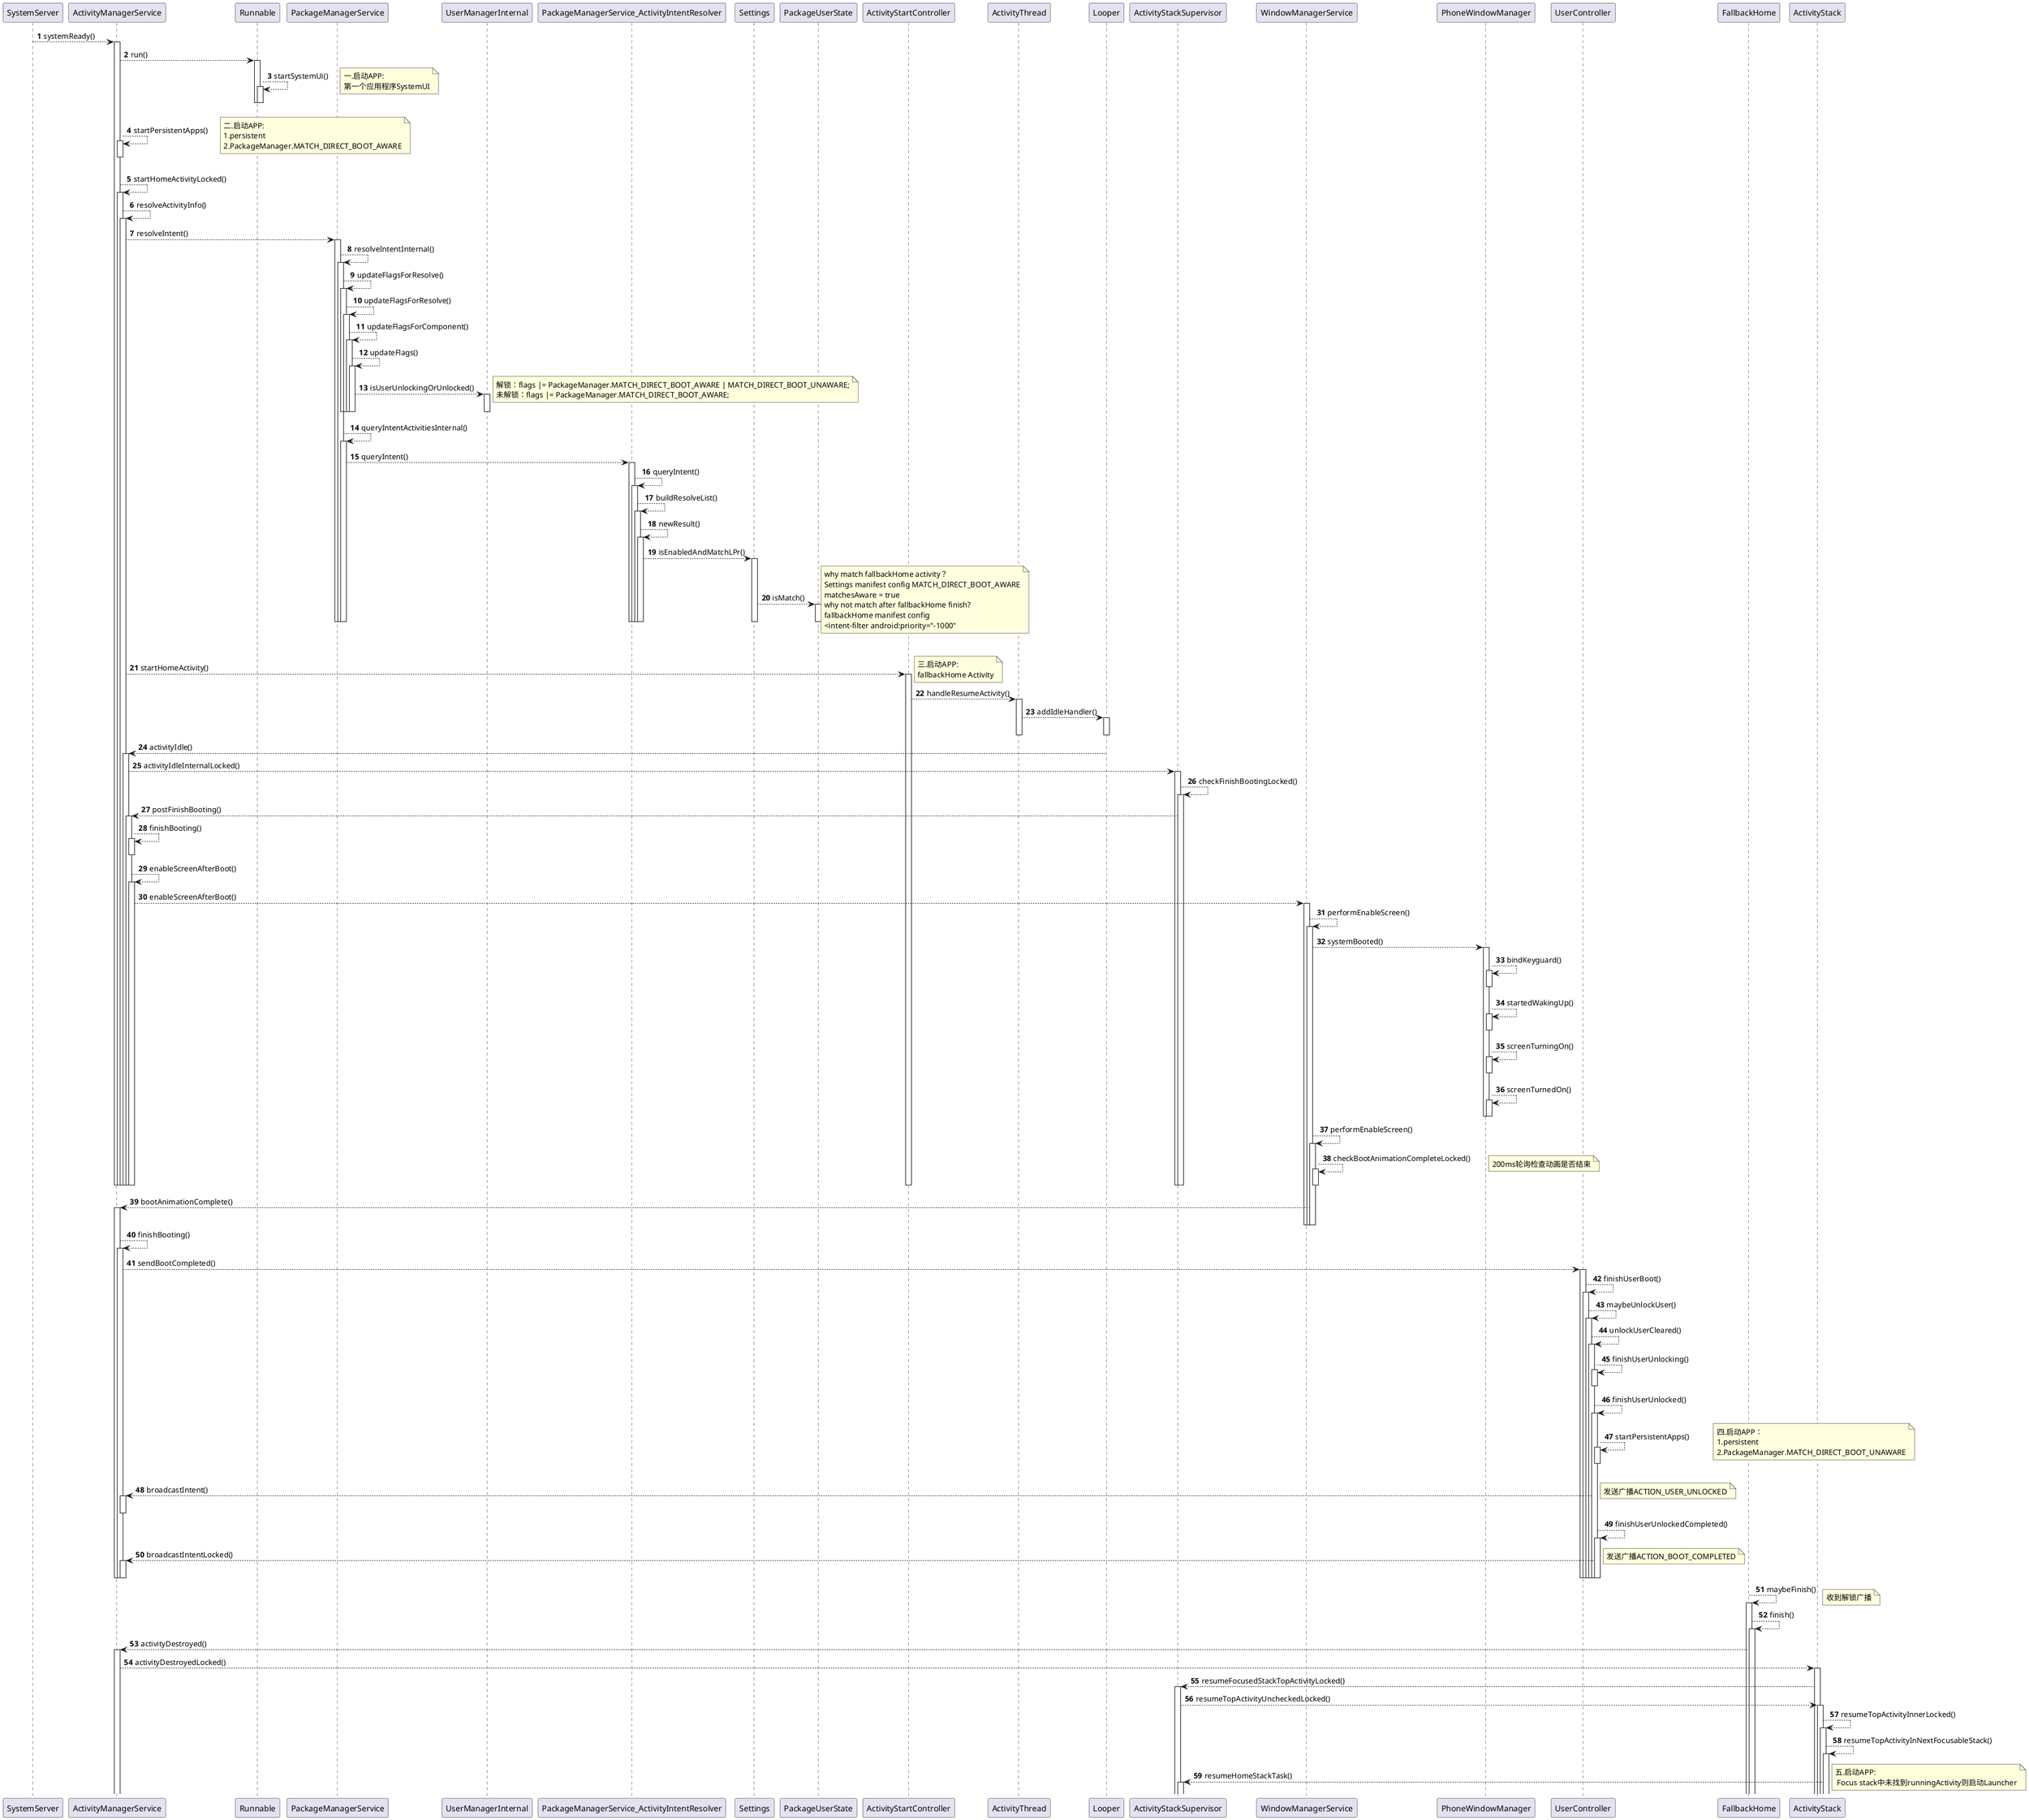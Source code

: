 @startuml
'https://plantuml.com/sequence-diagram

autonumber

SystemServer --> ActivityManagerService: systemReady()
activate ActivityManagerService
ActivityManagerService --> Runnable: run()
activate Runnable
Runnable --> Runnable: startSystemUi()
note right: 一.启动APP:\n第一个应用程序SystemUI
activate Runnable
deactivate Runnable
deactivate Runnable
ActivityManagerService --> ActivityManagerService: startPersistentApps()
activate ActivityManagerService
note right: 二.启动APP:\n1.persistent \n2.PackageManager.MATCH_DIRECT_BOOT_AWARE
deactivate ActivityManagerService
ActivityManagerService --> ActivityManagerService: startHomeActivityLocked()
activate ActivityManagerService
ActivityManagerService --> ActivityManagerService: resolveActivityInfo()
activate ActivityManagerService
ActivityManagerService --> PackageManagerService: resolveIntent()
activate PackageManagerService
PackageManagerService --> PackageManagerService: resolveIntentInternal()
activate PackageManagerService
PackageManagerService --> PackageManagerService: updateFlagsForResolve()
activate PackageManagerService
PackageManagerService --> PackageManagerService: updateFlagsForResolve()
activate PackageManagerService
PackageManagerService --> PackageManagerService: updateFlagsForComponent()
activate PackageManagerService
PackageManagerService --> PackageManagerService: updateFlags()
activate PackageManagerService
PackageManagerService --> UserManagerInternal: isUserUnlockingOrUnlocked()
note right:解锁：flags |= PackageManager.MATCH_DIRECT_BOOT_AWARE | MATCH_DIRECT_BOOT_UNAWARE;\n未解锁：flags |= PackageManager.MATCH_DIRECT_BOOT_AWARE;
activate UserManagerInternal
deactivate UserManagerInternal
deactivate PackageManagerService
deactivate PackageManagerService
deactivate PackageManagerService


deactivate PackageManagerService
PackageManagerService --> PackageManagerService: queryIntentActivitiesInternal()
activate PackageManagerService
PackageManagerService --> PackageManagerService_ActivityIntentResolver: queryIntent()
activate PackageManagerService_ActivityIntentResolver
PackageManagerService_ActivityIntentResolver --> PackageManagerService_ActivityIntentResolver: queryIntent()
activate PackageManagerService_ActivityIntentResolver
PackageManagerService_ActivityIntentResolver --> PackageManagerService_ActivityIntentResolver: buildResolveList()
activate PackageManagerService_ActivityIntentResolver
PackageManagerService_ActivityIntentResolver --> PackageManagerService_ActivityIntentResolver: newResult()
activate PackageManagerService_ActivityIntentResolver
PackageManagerService_ActivityIntentResolver --> Settings: isEnabledAndMatchLPr()
activate Settings
Settings --> PackageUserState: isMatch()
activate PackageUserState
note right
why match fallbackHome activity？
Settings manifest config MATCH_DIRECT_BOOT_AWARE
matchesAware = true
why not match after fallbackHome finish?
fallbackHome manifest config
<intent-filter android:priority="-1000"
end note
deactivate SystemServer
deactivate PackageUserState
deactivate Settings
deactivate PackageManagerService_ActivityIntentResolver
deactivate PackageManagerService_ActivityIntentResolver
deactivate PackageManagerService_ActivityIntentResolver
deactivate PackageManagerService_ActivityIntentResolver
deactivate PackageManagerService
deactivate PackageManagerService
deactivate PackageManagerService

ActivityManagerService --> ActivityStartController: startHomeActivity()
activate ActivityStartController
note right: 三.启动APP:\nfallbackHome Activity
ActivityStartController --> ActivityThread: handleResumeActivity()
activate ActivityThread
ActivityThread --> Looper: addIdleHandler()
activate Looper
deactivate Looper
deactivate ActivityThread
Looper --> ActivityManagerService: activityIdle()
activate ActivityManagerService
ActivityManagerService --> ActivityStackSupervisor: activityIdleInternalLocked()
activate ActivityStackSupervisor
ActivityStackSupervisor --> ActivityStackSupervisor: checkFinishBootingLocked()
activate ActivityStackSupervisor
ActivityStackSupervisor --> ActivityManagerService: postFinishBooting()
activate ActivityManagerService
ActivityManagerService --> ActivityManagerService: finishBooting()
activate ActivityManagerService
deactivate ActivityManagerService
ActivityManagerService --> ActivityManagerService: enableScreenAfterBoot()
activate ActivityManagerService
ActivityManagerService --> WindowManagerService: enableScreenAfterBoot()
activate WindowManagerService
WindowManagerService --> WindowManagerService: performEnableScreen()
activate WindowManagerService
WindowManagerService --> PhoneWindowManager: systemBooted()
activate PhoneWindowManager
PhoneWindowManager --> PhoneWindowManager: bindKeyguard()
activate PhoneWindowManager
deactivate PhoneWindowManager
PhoneWindowManager --> PhoneWindowManager: startedWakingUp()
activate PhoneWindowManager
deactivate PhoneWindowManager
PhoneWindowManager --> PhoneWindowManager: screenTurningOn()
activate PhoneWindowManager
deactivate PhoneWindowManager
PhoneWindowManager --> PhoneWindowManager: screenTurnedOn()
activate PhoneWindowManager
deactivate PhoneWindowManager
deactivate PhoneWindowManager

WindowManagerService --> WindowManagerService: performEnableScreen()
activate WindowManagerService
WindowManagerService --> WindowManagerService: checkBootAnimationCompleteLocked()
activate WindowManagerService
deactivate WindowManagerService
deactivate ActivityManagerService
deactivate ActivityManagerService
deactivate ActivityManagerService
deactivate ActivityManagerService
deactivate ActivityManagerService
deactivate ActivityManagerService
deactivate ActivityStackSupervisor
deactivate ActivityStackSupervisor
deactivate ActivityStartController
note right:200ms轮询检查动画是否结束
WindowManagerService --> ActivityManagerService: bootAnimationComplete()
activate ActivityManagerService
deactivate WindowManagerService
deactivate WindowManagerService
deactivate WindowManagerService
ActivityManagerService --> ActivityManagerService: finishBooting()
activate ActivityManagerService
ActivityManagerService --> UserController: sendBootCompleted()
activate UserController
UserController --> UserController: finishUserBoot()
activate UserController
UserController --> UserController: maybeUnlockUser()
activate UserController
UserController --> UserController: unlockUserCleared()
activate UserController
UserController --> UserController: finishUserUnlocking()
activate UserController
deactivate UserController
UserController --> UserController: finishUserUnlocked()
activate UserController
UserController --> UserController: startPersistentApps()
note right: 四.启动APP：\n1.persistent\n2.PackageManager.MATCH_DIRECT_BOOT_UNAWARE
activate UserController
deactivate UserController
UserController --> ActivityManagerService: broadcastIntent()
note right: 发送广播ACTION_USER_UNLOCKED
activate ActivityManagerService
deactivate ActivityManagerService
UserController --> UserController: finishUserUnlockedCompleted()
activate UserController
UserController --> ActivityManagerService: broadcastIntentLocked()
activate ActivityManagerService
deactivate ActivityManagerService
note right: 发送广播ACTION_BOOT_COMPLETED
deactivate UserController
deactivate UserController
deactivate UserController
deactivate UserController
deactivate UserController
deactivate UserController
deactivate UserController
deactivate ActivityManagerService
deactivate ActivityManagerService

FallbackHome --> FallbackHome: maybeFinish()
activate FallbackHome
note right: 收到解锁广播
FallbackHome --> FallbackHome: finish()
activate FallbackHome
FallbackHome --> ActivityManagerService: activityDestroyed()
activate ActivityManagerService
ActivityManagerService --> ActivityStack: activityDestroyedLocked()
activate ActivityStack

ActivityStack --> ActivityStackSupervisor: resumeFocusedStackTopActivityLocked()
activate ActivityStackSupervisor
ActivityStackSupervisor --> ActivityStack: resumeTopActivityUncheckedLocked()
activate ActivityStack
ActivityStack --> ActivityStack: resumeTopActivityInnerLocked()
activate ActivityStack
ActivityStack --> ActivityStack: resumeTopActivityInNextFocusableStack()
activate ActivityStack
ActivityStack --> ActivityStackSupervisor: resumeHomeStackTask()
activate ActivityStackSupervisor
note right: 五.启动APP:\n Focus stack中未找到runningActivity则启动Launcher





@enduml